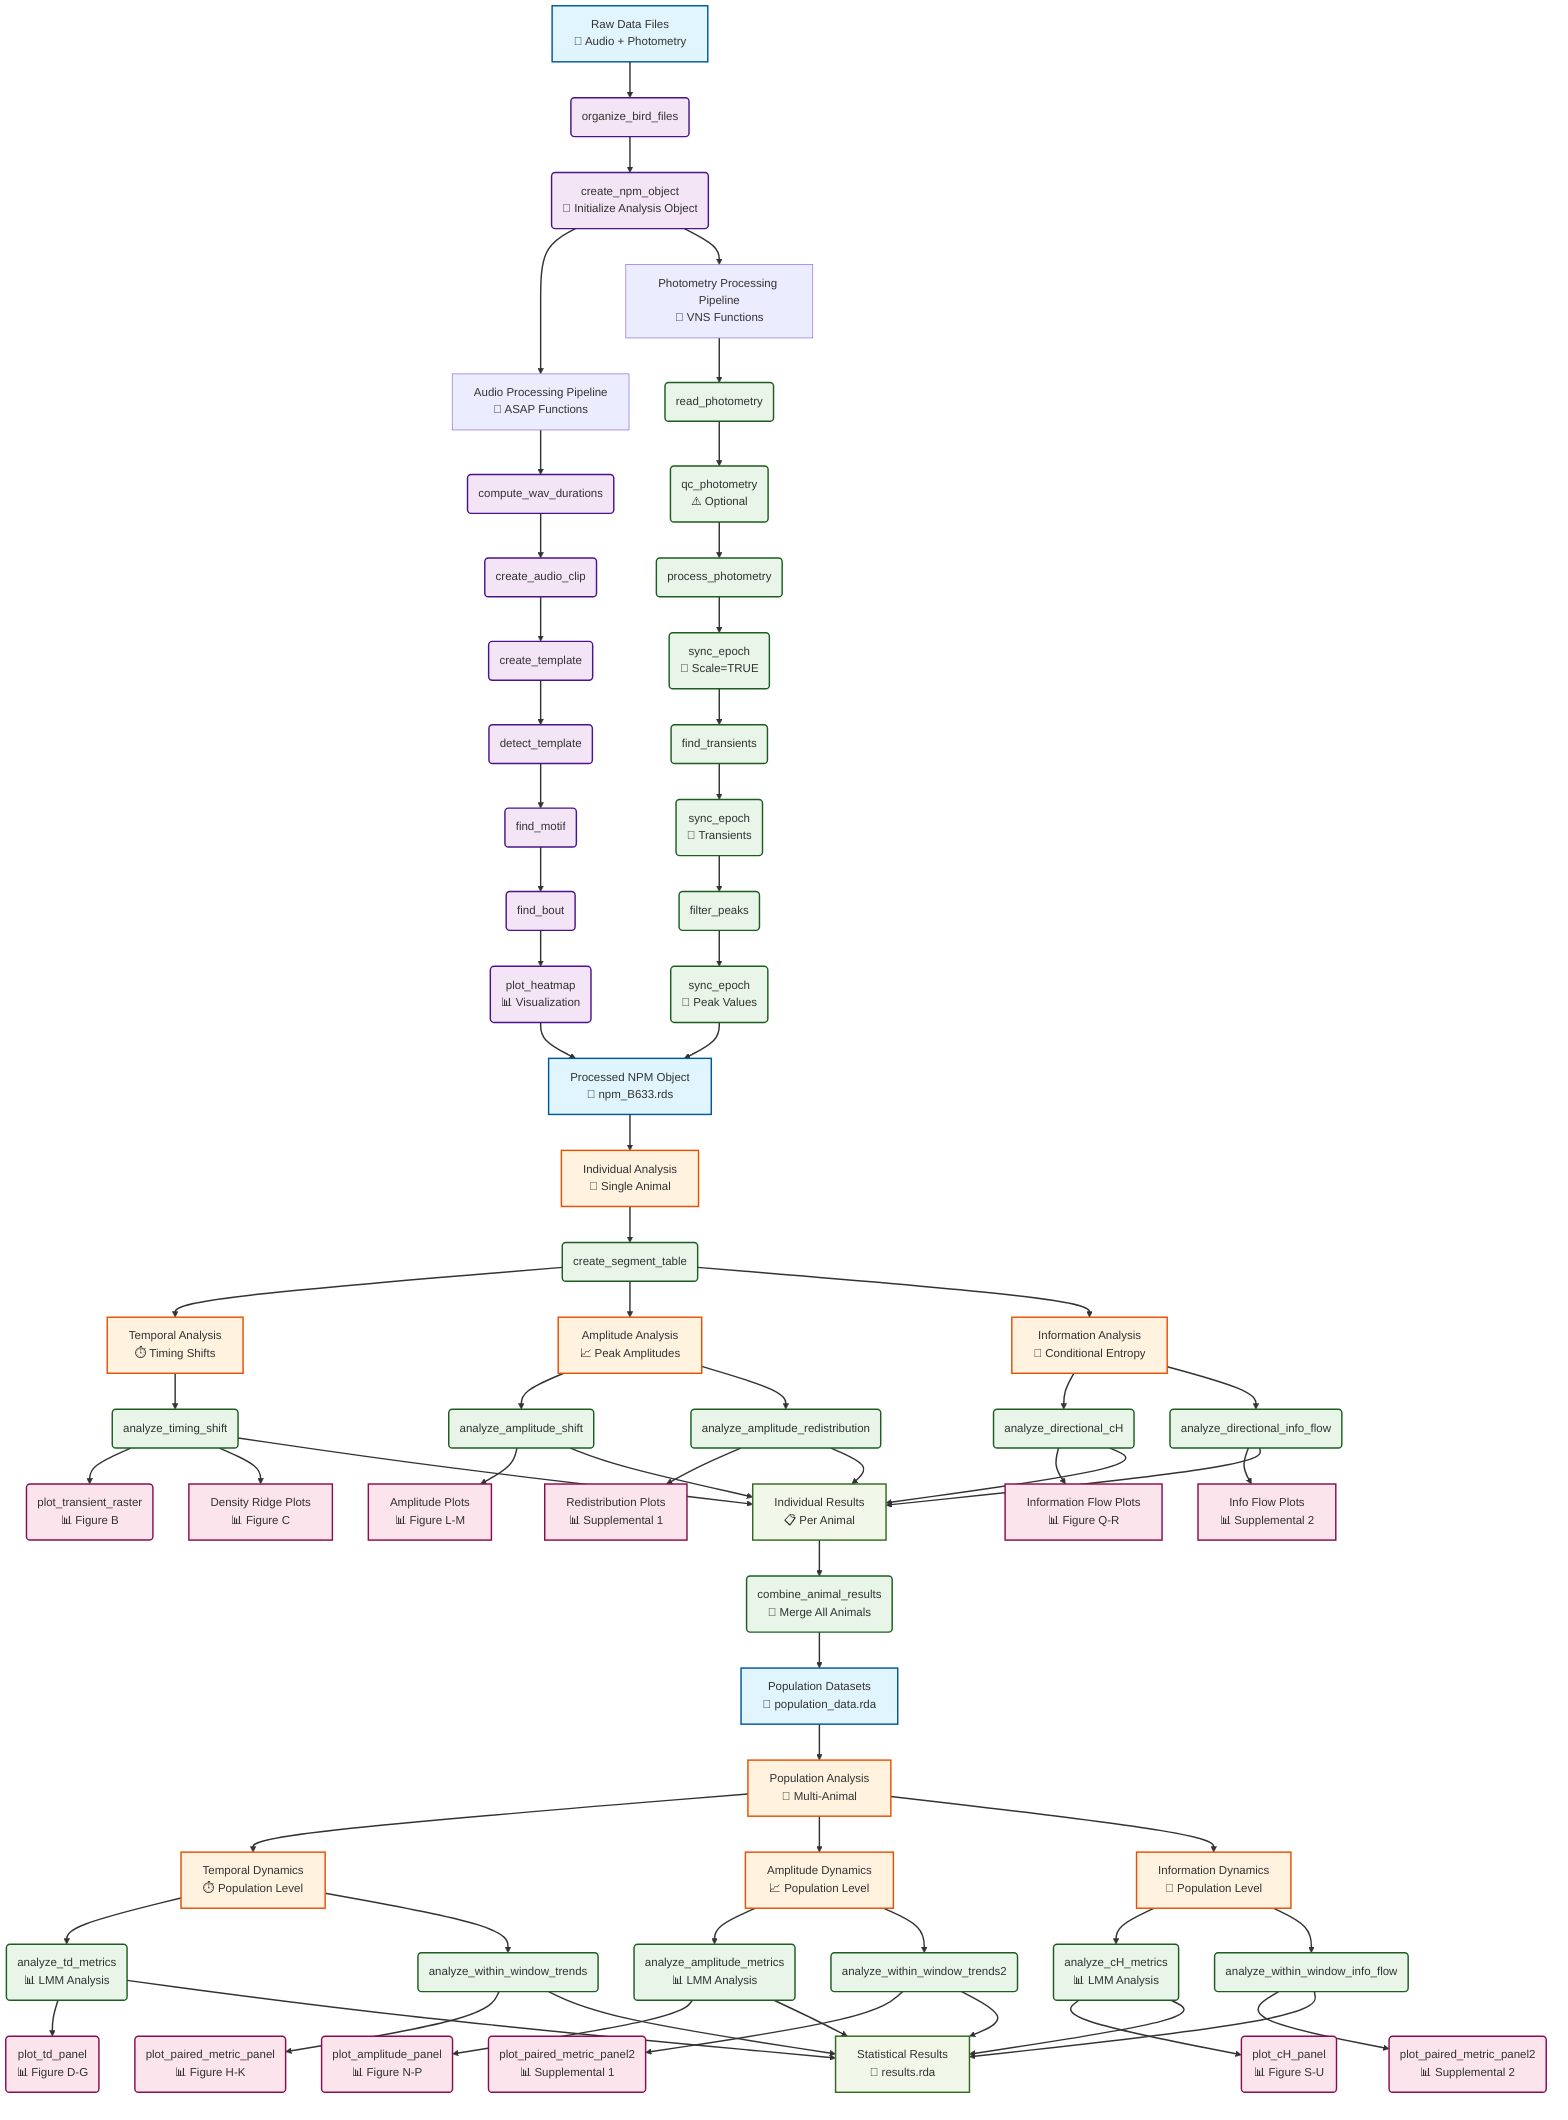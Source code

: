 flowchart TD
    %% Data Sources
    A[Raw Data Files<br/>📁 Audio + Photometry] --> B(organize_bird_files)
    
    %% Data Processing Pipeline
    B --> C(create_npm_object<br/>🔧 Initialize Analysis Object)
    
    %% Audio Processing Branch (LEFT SIDE)
    C --> D[Audio Processing Pipeline<br/>🎵 ASAP Functions]
    D --> D1(compute_wav_durations)
    D1 --> D2(create_audio_clip)
    D2 --> D3(create_template)
    D3 --> D4(detect_template)
    D4 --> D5(find_motif)
    D5 --> D6(find_bout)
    D6 --> D7(plot_heatmap<br/>📊 Visualization)
    
    %% Photometry Processing Branch (RIGHT SIDE)
    C --> E[Photometry Processing Pipeline<br/>🧠 VNS Functions]
    E --> E1(read_photometry)
    E1 --> E2(qc_photometry<br/>⚠️ Optional)
    E2 --> E3(process_photometry)
    E3 --> E4(sync_epoch<br/>🔄 Scale=TRUE)
    E4 --> E5(find_transients)
    E5 --> E6(sync_epoch<br/>🔄 Transients)
    E6 --> E7(filter_peaks)
    E7 --> E8(sync_epoch<br/>🔄 Peak Values)
    
    %% Processed NPM Object
    D7 --> F[Processed NPM Object<br/>💾 npm_B633.rds]
    E8 --> F
    
    %% Individual Analysis
    F --> G[Individual Analysis<br/>👤 Single Animal]
    G --> G1(create_segment_table)
    
    %% Individual Analysis Branches
    G1 --> H[Temporal Analysis<br/>⏱️ Timing Shifts]
    H --> H1(analyze_timing_shift)
    H1 --> H2(plot_transient_raster<br/>📊 Figure B)
    H1 --> H3[Density Ridge Plots<br/>📊 Figure C]
    
    G1 --> I[Amplitude Analysis<br/>📈 Peak Amplitudes]
    I --> I1(analyze_amplitude_shift)
    I1 --> I2[Amplitude Plots<br/>📊 Figure L-M]
    I --> I3(analyze_amplitude_redistribution)
    I3 --> I4[Redistribution Plots<br/>📊 Supplemental 1]
    
    G1 --> J[Information Analysis<br/>🔄 Conditional Entropy]
    J --> J1(analyze_directional_cH)
    J1 --> J2[Information Flow Plots<br/>📊 Figure Q-R]
    J --> J3(analyze_directional_info_flow)
    J3 --> J4[Info Flow Plots<br/>📊 Supplemental 2]
    
    %% Population Data Preparation
    H1 --> K[Individual Results<br/>📋 Per Animal]
    I1 --> K
    I3 --> K
    J1 --> K
    J3 --> K
    
    K --> L(combine_animal_results<br/>🔗 Merge All Animals)
    L --> M[Population Datasets<br/>💾 population_data.rda]
    
    %% Population Analysis
    M --> N[Population Analysis<br/>👥 Multi-Animal]
    
    %% Population Analysis Branches
    N --> O[Temporal Dynamics<br/>⏱️ Population Level]
    O --> O1(analyze_td_metrics<br/>📊 LMM Analysis)
    O1 --> O2(plot_td_panel<br/>📊 Figure D-G)
    O --> O3(analyze_within_window_trends)
    O3 --> O4(plot_paired_metric_panel<br/>📊 Figure H-K)
    
    N --> P[Amplitude Dynamics<br/>📈 Population Level]
    P --> P1(analyze_amplitude_metrics<br/>📊 LMM Analysis)
    P1 --> P2(plot_amplitude_panel<br/>📊 Figure N-P)
    P --> P3(analyze_within_window_trends2)
    P3 --> P4(plot_paired_metric_panel2<br/>📊 Supplemental 1)
    
    N --> Q[Information Dynamics<br/>🔄 Population Level]
    Q --> Q1(analyze_cH_metrics<br/>📊 LMM Analysis)
    Q1 --> Q2(plot_cH_panel<br/>📊 Figure S-U)
    Q --> Q3(analyze_within_window_info_flow)
    Q3 --> Q4(plot_paired_metric_panel2<br/>📊 Supplemental 2)
    
    %% Final Results
    O1 --> R[Statistical Results<br/>💾 results.rda]
    P1 --> R
    Q1 --> R
    O3 --> R
    P3 --> R
    Q3 --> R
    
    %% Styling
    classDef dataSource fill:#e1f5fe,stroke:#01579b,stroke-width:2px
    classDef asapFunc fill:#f3e5f5,stroke:#4a148c,stroke-width:2px
    classDef vnsFunc fill:#e8f5e8,stroke:#1b5e20,stroke-width:2px
    classDef analysis fill:#fff3e0,stroke:#e65100,stroke-width:2px
    classDef visualization fill:#fce4ec,stroke:#880e4f,stroke-width:2px
    classDef results fill:#f1f8e9,stroke:#33691e,stroke-width:2px
    
    class A,F,M,R dataSource
    class B,C,D1,D2,D3,D4,D5,D6,D7 asapFunc
    class E1,E2,E3,E4,E5,E6,E7,E8,G1,H1,I1,I3,J1,J3,L,O1,O3,P1,P3,Q1,Q3 vnsFunc
    class G,H,I,J,N,O,P,Q analysis
    class H2,H3,I2,I4,J2,J4,O2,O4,P2,P4,Q2,Q4 visualization
    class K,R results
    
    %% Link styling for rounded edges
    linkStyle default stroke:#333,stroke-width:2px,fill:none